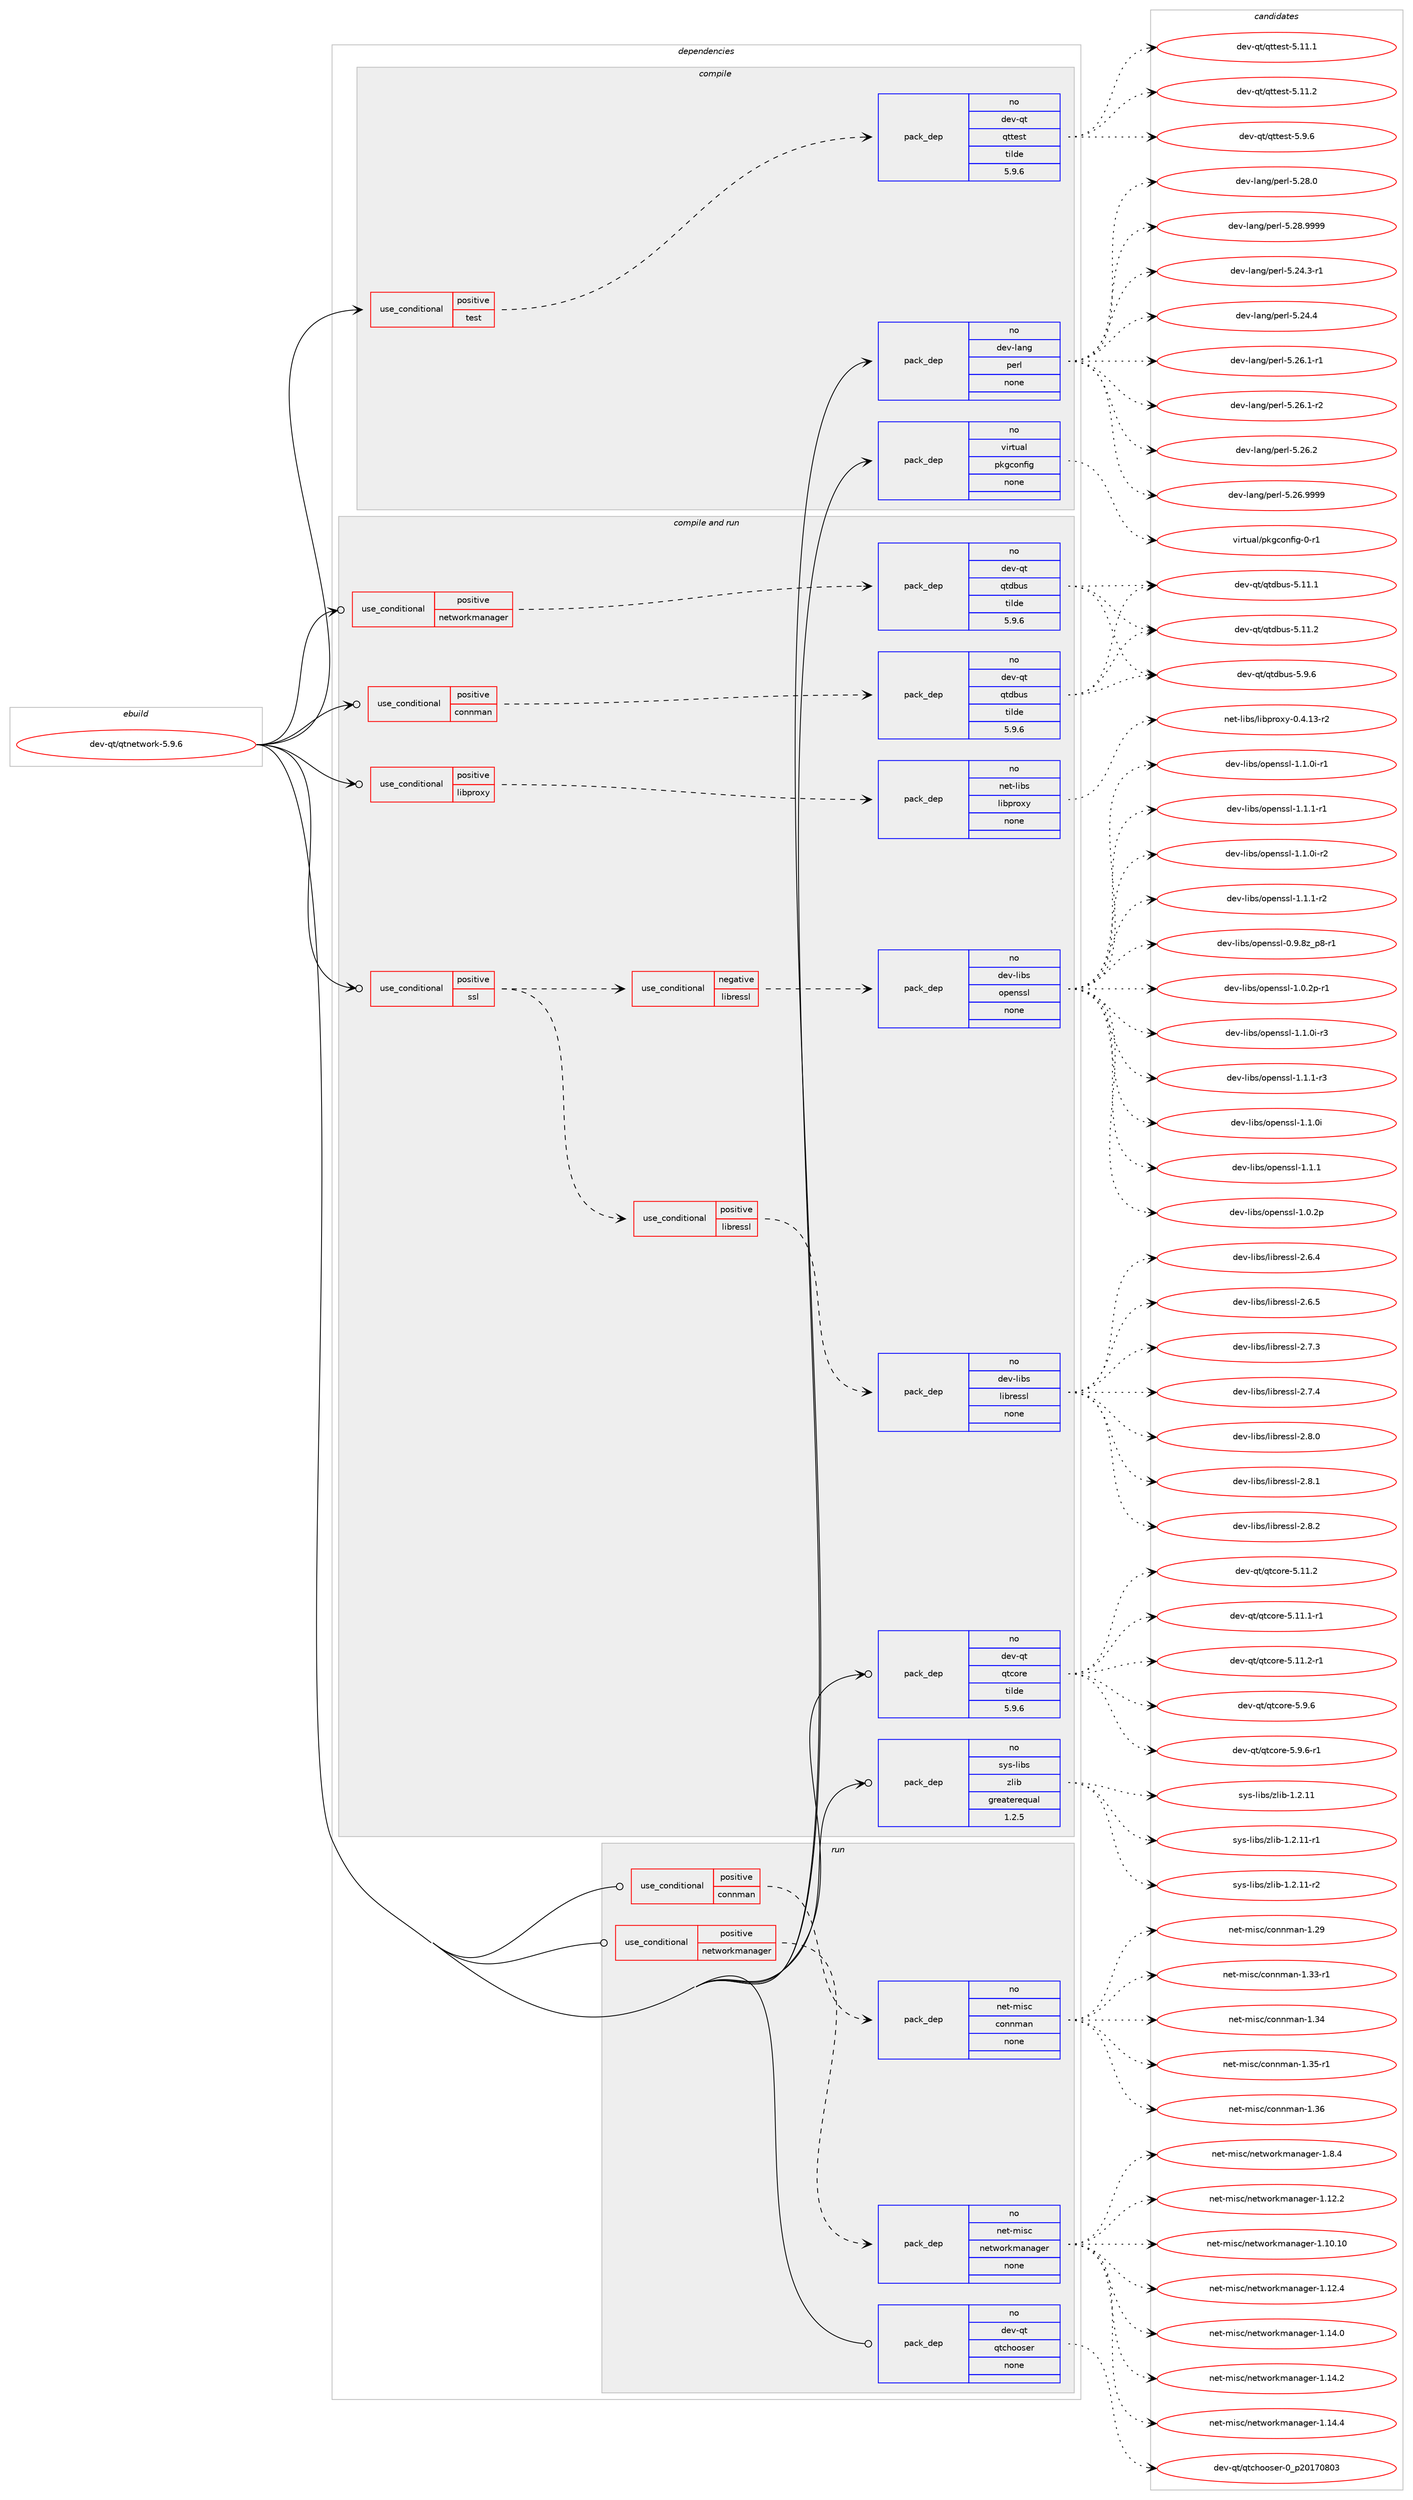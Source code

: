 digraph prolog {

# *************
# Graph options
# *************

newrank=true;
concentrate=true;
compound=true;
graph [rankdir=LR,fontname=Helvetica,fontsize=10,ranksep=1.5];#, ranksep=2.5, nodesep=0.2];
edge  [arrowhead=vee];
node  [fontname=Helvetica,fontsize=10];

# **********
# The ebuild
# **********

subgraph cluster_leftcol {
color=gray;
rank=same;
label=<<i>ebuild</i>>;
id [label="dev-qt/qtnetwork-5.9.6", color=red, width=4, href="../dev-qt/qtnetwork-5.9.6.svg"];
}

# ****************
# The dependencies
# ****************

subgraph cluster_midcol {
color=gray;
label=<<i>dependencies</i>>;
subgraph cluster_compile {
fillcolor="#eeeeee";
style=filled;
label=<<i>compile</i>>;
subgraph cond428 {
dependency2902 [label=<<TABLE BORDER="0" CELLBORDER="1" CELLSPACING="0" CELLPADDING="4"><TR><TD ROWSPAN="3" CELLPADDING="10">use_conditional</TD></TR><TR><TD>positive</TD></TR><TR><TD>test</TD></TR></TABLE>>, shape=none, color=red];
subgraph pack2383 {
dependency2903 [label=<<TABLE BORDER="0" CELLBORDER="1" CELLSPACING="0" CELLPADDING="4" WIDTH="220"><TR><TD ROWSPAN="6" CELLPADDING="30">pack_dep</TD></TR><TR><TD WIDTH="110">no</TD></TR><TR><TD>dev-qt</TD></TR><TR><TD>qttest</TD></TR><TR><TD>tilde</TD></TR><TR><TD>5.9.6</TD></TR></TABLE>>, shape=none, color=blue];
}
dependency2902:e -> dependency2903:w [weight=20,style="dashed",arrowhead="vee"];
}
id:e -> dependency2902:w [weight=20,style="solid",arrowhead="vee"];
subgraph pack2384 {
dependency2904 [label=<<TABLE BORDER="0" CELLBORDER="1" CELLSPACING="0" CELLPADDING="4" WIDTH="220"><TR><TD ROWSPAN="6" CELLPADDING="30">pack_dep</TD></TR><TR><TD WIDTH="110">no</TD></TR><TR><TD>dev-lang</TD></TR><TR><TD>perl</TD></TR><TR><TD>none</TD></TR><TR><TD></TD></TR></TABLE>>, shape=none, color=blue];
}
id:e -> dependency2904:w [weight=20,style="solid",arrowhead="vee"];
subgraph pack2385 {
dependency2905 [label=<<TABLE BORDER="0" CELLBORDER="1" CELLSPACING="0" CELLPADDING="4" WIDTH="220"><TR><TD ROWSPAN="6" CELLPADDING="30">pack_dep</TD></TR><TR><TD WIDTH="110">no</TD></TR><TR><TD>virtual</TD></TR><TR><TD>pkgconfig</TD></TR><TR><TD>none</TD></TR><TR><TD></TD></TR></TABLE>>, shape=none, color=blue];
}
id:e -> dependency2905:w [weight=20,style="solid",arrowhead="vee"];
}
subgraph cluster_compileandrun {
fillcolor="#eeeeee";
style=filled;
label=<<i>compile and run</i>>;
subgraph cond429 {
dependency2906 [label=<<TABLE BORDER="0" CELLBORDER="1" CELLSPACING="0" CELLPADDING="4"><TR><TD ROWSPAN="3" CELLPADDING="10">use_conditional</TD></TR><TR><TD>positive</TD></TR><TR><TD>connman</TD></TR></TABLE>>, shape=none, color=red];
subgraph pack2386 {
dependency2907 [label=<<TABLE BORDER="0" CELLBORDER="1" CELLSPACING="0" CELLPADDING="4" WIDTH="220"><TR><TD ROWSPAN="6" CELLPADDING="30">pack_dep</TD></TR><TR><TD WIDTH="110">no</TD></TR><TR><TD>dev-qt</TD></TR><TR><TD>qtdbus</TD></TR><TR><TD>tilde</TD></TR><TR><TD>5.9.6</TD></TR></TABLE>>, shape=none, color=blue];
}
dependency2906:e -> dependency2907:w [weight=20,style="dashed",arrowhead="vee"];
}
id:e -> dependency2906:w [weight=20,style="solid",arrowhead="odotvee"];
subgraph cond430 {
dependency2908 [label=<<TABLE BORDER="0" CELLBORDER="1" CELLSPACING="0" CELLPADDING="4"><TR><TD ROWSPAN="3" CELLPADDING="10">use_conditional</TD></TR><TR><TD>positive</TD></TR><TR><TD>libproxy</TD></TR></TABLE>>, shape=none, color=red];
subgraph pack2387 {
dependency2909 [label=<<TABLE BORDER="0" CELLBORDER="1" CELLSPACING="0" CELLPADDING="4" WIDTH="220"><TR><TD ROWSPAN="6" CELLPADDING="30">pack_dep</TD></TR><TR><TD WIDTH="110">no</TD></TR><TR><TD>net-libs</TD></TR><TR><TD>libproxy</TD></TR><TR><TD>none</TD></TR><TR><TD></TD></TR></TABLE>>, shape=none, color=blue];
}
dependency2908:e -> dependency2909:w [weight=20,style="dashed",arrowhead="vee"];
}
id:e -> dependency2908:w [weight=20,style="solid",arrowhead="odotvee"];
subgraph cond431 {
dependency2910 [label=<<TABLE BORDER="0" CELLBORDER="1" CELLSPACING="0" CELLPADDING="4"><TR><TD ROWSPAN="3" CELLPADDING="10">use_conditional</TD></TR><TR><TD>positive</TD></TR><TR><TD>networkmanager</TD></TR></TABLE>>, shape=none, color=red];
subgraph pack2388 {
dependency2911 [label=<<TABLE BORDER="0" CELLBORDER="1" CELLSPACING="0" CELLPADDING="4" WIDTH="220"><TR><TD ROWSPAN="6" CELLPADDING="30">pack_dep</TD></TR><TR><TD WIDTH="110">no</TD></TR><TR><TD>dev-qt</TD></TR><TR><TD>qtdbus</TD></TR><TR><TD>tilde</TD></TR><TR><TD>5.9.6</TD></TR></TABLE>>, shape=none, color=blue];
}
dependency2910:e -> dependency2911:w [weight=20,style="dashed",arrowhead="vee"];
}
id:e -> dependency2910:w [weight=20,style="solid",arrowhead="odotvee"];
subgraph cond432 {
dependency2912 [label=<<TABLE BORDER="0" CELLBORDER="1" CELLSPACING="0" CELLPADDING="4"><TR><TD ROWSPAN="3" CELLPADDING="10">use_conditional</TD></TR><TR><TD>positive</TD></TR><TR><TD>ssl</TD></TR></TABLE>>, shape=none, color=red];
subgraph cond433 {
dependency2913 [label=<<TABLE BORDER="0" CELLBORDER="1" CELLSPACING="0" CELLPADDING="4"><TR><TD ROWSPAN="3" CELLPADDING="10">use_conditional</TD></TR><TR><TD>negative</TD></TR><TR><TD>libressl</TD></TR></TABLE>>, shape=none, color=red];
subgraph pack2389 {
dependency2914 [label=<<TABLE BORDER="0" CELLBORDER="1" CELLSPACING="0" CELLPADDING="4" WIDTH="220"><TR><TD ROWSPAN="6" CELLPADDING="30">pack_dep</TD></TR><TR><TD WIDTH="110">no</TD></TR><TR><TD>dev-libs</TD></TR><TR><TD>openssl</TD></TR><TR><TD>none</TD></TR><TR><TD></TD></TR></TABLE>>, shape=none, color=blue];
}
dependency2913:e -> dependency2914:w [weight=20,style="dashed",arrowhead="vee"];
}
dependency2912:e -> dependency2913:w [weight=20,style="dashed",arrowhead="vee"];
subgraph cond434 {
dependency2915 [label=<<TABLE BORDER="0" CELLBORDER="1" CELLSPACING="0" CELLPADDING="4"><TR><TD ROWSPAN="3" CELLPADDING="10">use_conditional</TD></TR><TR><TD>positive</TD></TR><TR><TD>libressl</TD></TR></TABLE>>, shape=none, color=red];
subgraph pack2390 {
dependency2916 [label=<<TABLE BORDER="0" CELLBORDER="1" CELLSPACING="0" CELLPADDING="4" WIDTH="220"><TR><TD ROWSPAN="6" CELLPADDING="30">pack_dep</TD></TR><TR><TD WIDTH="110">no</TD></TR><TR><TD>dev-libs</TD></TR><TR><TD>libressl</TD></TR><TR><TD>none</TD></TR><TR><TD></TD></TR></TABLE>>, shape=none, color=blue];
}
dependency2915:e -> dependency2916:w [weight=20,style="dashed",arrowhead="vee"];
}
dependency2912:e -> dependency2915:w [weight=20,style="dashed",arrowhead="vee"];
}
id:e -> dependency2912:w [weight=20,style="solid",arrowhead="odotvee"];
subgraph pack2391 {
dependency2917 [label=<<TABLE BORDER="0" CELLBORDER="1" CELLSPACING="0" CELLPADDING="4" WIDTH="220"><TR><TD ROWSPAN="6" CELLPADDING="30">pack_dep</TD></TR><TR><TD WIDTH="110">no</TD></TR><TR><TD>dev-qt</TD></TR><TR><TD>qtcore</TD></TR><TR><TD>tilde</TD></TR><TR><TD>5.9.6</TD></TR></TABLE>>, shape=none, color=blue];
}
id:e -> dependency2917:w [weight=20,style="solid",arrowhead="odotvee"];
subgraph pack2392 {
dependency2918 [label=<<TABLE BORDER="0" CELLBORDER="1" CELLSPACING="0" CELLPADDING="4" WIDTH="220"><TR><TD ROWSPAN="6" CELLPADDING="30">pack_dep</TD></TR><TR><TD WIDTH="110">no</TD></TR><TR><TD>sys-libs</TD></TR><TR><TD>zlib</TD></TR><TR><TD>greaterequal</TD></TR><TR><TD>1.2.5</TD></TR></TABLE>>, shape=none, color=blue];
}
id:e -> dependency2918:w [weight=20,style="solid",arrowhead="odotvee"];
}
subgraph cluster_run {
fillcolor="#eeeeee";
style=filled;
label=<<i>run</i>>;
subgraph cond435 {
dependency2919 [label=<<TABLE BORDER="0" CELLBORDER="1" CELLSPACING="0" CELLPADDING="4"><TR><TD ROWSPAN="3" CELLPADDING="10">use_conditional</TD></TR><TR><TD>positive</TD></TR><TR><TD>connman</TD></TR></TABLE>>, shape=none, color=red];
subgraph pack2393 {
dependency2920 [label=<<TABLE BORDER="0" CELLBORDER="1" CELLSPACING="0" CELLPADDING="4" WIDTH="220"><TR><TD ROWSPAN="6" CELLPADDING="30">pack_dep</TD></TR><TR><TD WIDTH="110">no</TD></TR><TR><TD>net-misc</TD></TR><TR><TD>connman</TD></TR><TR><TD>none</TD></TR><TR><TD></TD></TR></TABLE>>, shape=none, color=blue];
}
dependency2919:e -> dependency2920:w [weight=20,style="dashed",arrowhead="vee"];
}
id:e -> dependency2919:w [weight=20,style="solid",arrowhead="odot"];
subgraph cond436 {
dependency2921 [label=<<TABLE BORDER="0" CELLBORDER="1" CELLSPACING="0" CELLPADDING="4"><TR><TD ROWSPAN="3" CELLPADDING="10">use_conditional</TD></TR><TR><TD>positive</TD></TR><TR><TD>networkmanager</TD></TR></TABLE>>, shape=none, color=red];
subgraph pack2394 {
dependency2922 [label=<<TABLE BORDER="0" CELLBORDER="1" CELLSPACING="0" CELLPADDING="4" WIDTH="220"><TR><TD ROWSPAN="6" CELLPADDING="30">pack_dep</TD></TR><TR><TD WIDTH="110">no</TD></TR><TR><TD>net-misc</TD></TR><TR><TD>networkmanager</TD></TR><TR><TD>none</TD></TR><TR><TD></TD></TR></TABLE>>, shape=none, color=blue];
}
dependency2921:e -> dependency2922:w [weight=20,style="dashed",arrowhead="vee"];
}
id:e -> dependency2921:w [weight=20,style="solid",arrowhead="odot"];
subgraph pack2395 {
dependency2923 [label=<<TABLE BORDER="0" CELLBORDER="1" CELLSPACING="0" CELLPADDING="4" WIDTH="220"><TR><TD ROWSPAN="6" CELLPADDING="30">pack_dep</TD></TR><TR><TD WIDTH="110">no</TD></TR><TR><TD>dev-qt</TD></TR><TR><TD>qtchooser</TD></TR><TR><TD>none</TD></TR><TR><TD></TD></TR></TABLE>>, shape=none, color=blue];
}
id:e -> dependency2923:w [weight=20,style="solid",arrowhead="odot"];
}
}

# **************
# The candidates
# **************

subgraph cluster_choices {
rank=same;
color=gray;
label=<<i>candidates</i>>;

subgraph choice2383 {
color=black;
nodesep=1;
choice100101118451131164711311611610111511645534649494649 [label="dev-qt/qttest-5.11.1", color=red, width=4,href="../dev-qt/qttest-5.11.1.svg"];
choice100101118451131164711311611610111511645534649494650 [label="dev-qt/qttest-5.11.2", color=red, width=4,href="../dev-qt/qttest-5.11.2.svg"];
choice1001011184511311647113116116101115116455346574654 [label="dev-qt/qttest-5.9.6", color=red, width=4,href="../dev-qt/qttest-5.9.6.svg"];
dependency2903:e -> choice100101118451131164711311611610111511645534649494649:w [style=dotted,weight="100"];
dependency2903:e -> choice100101118451131164711311611610111511645534649494650:w [style=dotted,weight="100"];
dependency2903:e -> choice1001011184511311647113116116101115116455346574654:w [style=dotted,weight="100"];
}
subgraph choice2384 {
color=black;
nodesep=1;
choice100101118451089711010347112101114108455346505246514511449 [label="dev-lang/perl-5.24.3-r1", color=red, width=4,href="../dev-lang/perl-5.24.3-r1.svg"];
choice10010111845108971101034711210111410845534650524652 [label="dev-lang/perl-5.24.4", color=red, width=4,href="../dev-lang/perl-5.24.4.svg"];
choice100101118451089711010347112101114108455346505446494511449 [label="dev-lang/perl-5.26.1-r1", color=red, width=4,href="../dev-lang/perl-5.26.1-r1.svg"];
choice100101118451089711010347112101114108455346505446494511450 [label="dev-lang/perl-5.26.1-r2", color=red, width=4,href="../dev-lang/perl-5.26.1-r2.svg"];
choice10010111845108971101034711210111410845534650544650 [label="dev-lang/perl-5.26.2", color=red, width=4,href="../dev-lang/perl-5.26.2.svg"];
choice10010111845108971101034711210111410845534650544657575757 [label="dev-lang/perl-5.26.9999", color=red, width=4,href="../dev-lang/perl-5.26.9999.svg"];
choice10010111845108971101034711210111410845534650564648 [label="dev-lang/perl-5.28.0", color=red, width=4,href="../dev-lang/perl-5.28.0.svg"];
choice10010111845108971101034711210111410845534650564657575757 [label="dev-lang/perl-5.28.9999", color=red, width=4,href="../dev-lang/perl-5.28.9999.svg"];
dependency2904:e -> choice100101118451089711010347112101114108455346505246514511449:w [style=dotted,weight="100"];
dependency2904:e -> choice10010111845108971101034711210111410845534650524652:w [style=dotted,weight="100"];
dependency2904:e -> choice100101118451089711010347112101114108455346505446494511449:w [style=dotted,weight="100"];
dependency2904:e -> choice100101118451089711010347112101114108455346505446494511450:w [style=dotted,weight="100"];
dependency2904:e -> choice10010111845108971101034711210111410845534650544650:w [style=dotted,weight="100"];
dependency2904:e -> choice10010111845108971101034711210111410845534650544657575757:w [style=dotted,weight="100"];
dependency2904:e -> choice10010111845108971101034711210111410845534650564648:w [style=dotted,weight="100"];
dependency2904:e -> choice10010111845108971101034711210111410845534650564657575757:w [style=dotted,weight="100"];
}
subgraph choice2385 {
color=black;
nodesep=1;
choice11810511411611797108471121071039911111010210510345484511449 [label="virtual/pkgconfig-0-r1", color=red, width=4,href="../virtual/pkgconfig-0-r1.svg"];
dependency2905:e -> choice11810511411611797108471121071039911111010210510345484511449:w [style=dotted,weight="100"];
}
subgraph choice2386 {
color=black;
nodesep=1;
choice10010111845113116471131161009811711545534649494649 [label="dev-qt/qtdbus-5.11.1", color=red, width=4,href="../dev-qt/qtdbus-5.11.1.svg"];
choice10010111845113116471131161009811711545534649494650 [label="dev-qt/qtdbus-5.11.2", color=red, width=4,href="../dev-qt/qtdbus-5.11.2.svg"];
choice100101118451131164711311610098117115455346574654 [label="dev-qt/qtdbus-5.9.6", color=red, width=4,href="../dev-qt/qtdbus-5.9.6.svg"];
dependency2907:e -> choice10010111845113116471131161009811711545534649494649:w [style=dotted,weight="100"];
dependency2907:e -> choice10010111845113116471131161009811711545534649494650:w [style=dotted,weight="100"];
dependency2907:e -> choice100101118451131164711311610098117115455346574654:w [style=dotted,weight="100"];
}
subgraph choice2387 {
color=black;
nodesep=1;
choice11010111645108105981154710810598112114111120121454846524649514511450 [label="net-libs/libproxy-0.4.13-r2", color=red, width=4,href="../net-libs/libproxy-0.4.13-r2.svg"];
dependency2909:e -> choice11010111645108105981154710810598112114111120121454846524649514511450:w [style=dotted,weight="100"];
}
subgraph choice2388 {
color=black;
nodesep=1;
choice10010111845113116471131161009811711545534649494649 [label="dev-qt/qtdbus-5.11.1", color=red, width=4,href="../dev-qt/qtdbus-5.11.1.svg"];
choice10010111845113116471131161009811711545534649494650 [label="dev-qt/qtdbus-5.11.2", color=red, width=4,href="../dev-qt/qtdbus-5.11.2.svg"];
choice100101118451131164711311610098117115455346574654 [label="dev-qt/qtdbus-5.9.6", color=red, width=4,href="../dev-qt/qtdbus-5.9.6.svg"];
dependency2911:e -> choice10010111845113116471131161009811711545534649494649:w [style=dotted,weight="100"];
dependency2911:e -> choice10010111845113116471131161009811711545534649494650:w [style=dotted,weight="100"];
dependency2911:e -> choice100101118451131164711311610098117115455346574654:w [style=dotted,weight="100"];
}
subgraph choice2389 {
color=black;
nodesep=1;
choice100101118451081059811547111112101110115115108454946494648105 [label="dev-libs/openssl-1.1.0i", color=red, width=4,href="../dev-libs/openssl-1.1.0i.svg"];
choice100101118451081059811547111112101110115115108454946494649 [label="dev-libs/openssl-1.1.1", color=red, width=4,href="../dev-libs/openssl-1.1.1.svg"];
choice100101118451081059811547111112101110115115108454946484650112 [label="dev-libs/openssl-1.0.2p", color=red, width=4,href="../dev-libs/openssl-1.0.2p.svg"];
choice1001011184510810598115471111121011101151151084549464946481054511449 [label="dev-libs/openssl-1.1.0i-r1", color=red, width=4,href="../dev-libs/openssl-1.1.0i-r1.svg"];
choice1001011184510810598115471111121011101151151084549464946494511449 [label="dev-libs/openssl-1.1.1-r1", color=red, width=4,href="../dev-libs/openssl-1.1.1-r1.svg"];
choice1001011184510810598115471111121011101151151084549464946481054511450 [label="dev-libs/openssl-1.1.0i-r2", color=red, width=4,href="../dev-libs/openssl-1.1.0i-r2.svg"];
choice1001011184510810598115471111121011101151151084549464946494511450 [label="dev-libs/openssl-1.1.1-r2", color=red, width=4,href="../dev-libs/openssl-1.1.1-r2.svg"];
choice10010111845108105981154711111210111011511510845484657465612295112564511449 [label="dev-libs/openssl-0.9.8z_p8-r1", color=red, width=4,href="../dev-libs/openssl-0.9.8z_p8-r1.svg"];
choice1001011184510810598115471111121011101151151084549464846501124511449 [label="dev-libs/openssl-1.0.2p-r1", color=red, width=4,href="../dev-libs/openssl-1.0.2p-r1.svg"];
choice1001011184510810598115471111121011101151151084549464946481054511451 [label="dev-libs/openssl-1.1.0i-r3", color=red, width=4,href="../dev-libs/openssl-1.1.0i-r3.svg"];
choice1001011184510810598115471111121011101151151084549464946494511451 [label="dev-libs/openssl-1.1.1-r3", color=red, width=4,href="../dev-libs/openssl-1.1.1-r3.svg"];
dependency2914:e -> choice100101118451081059811547111112101110115115108454946494648105:w [style=dotted,weight="100"];
dependency2914:e -> choice100101118451081059811547111112101110115115108454946494649:w [style=dotted,weight="100"];
dependency2914:e -> choice100101118451081059811547111112101110115115108454946484650112:w [style=dotted,weight="100"];
dependency2914:e -> choice1001011184510810598115471111121011101151151084549464946481054511449:w [style=dotted,weight="100"];
dependency2914:e -> choice1001011184510810598115471111121011101151151084549464946494511449:w [style=dotted,weight="100"];
dependency2914:e -> choice1001011184510810598115471111121011101151151084549464946481054511450:w [style=dotted,weight="100"];
dependency2914:e -> choice1001011184510810598115471111121011101151151084549464946494511450:w [style=dotted,weight="100"];
dependency2914:e -> choice10010111845108105981154711111210111011511510845484657465612295112564511449:w [style=dotted,weight="100"];
dependency2914:e -> choice1001011184510810598115471111121011101151151084549464846501124511449:w [style=dotted,weight="100"];
dependency2914:e -> choice1001011184510810598115471111121011101151151084549464946481054511451:w [style=dotted,weight="100"];
dependency2914:e -> choice1001011184510810598115471111121011101151151084549464946494511451:w [style=dotted,weight="100"];
}
subgraph choice2390 {
color=black;
nodesep=1;
choice10010111845108105981154710810598114101115115108455046544652 [label="dev-libs/libressl-2.6.4", color=red, width=4,href="../dev-libs/libressl-2.6.4.svg"];
choice10010111845108105981154710810598114101115115108455046544653 [label="dev-libs/libressl-2.6.5", color=red, width=4,href="../dev-libs/libressl-2.6.5.svg"];
choice10010111845108105981154710810598114101115115108455046554651 [label="dev-libs/libressl-2.7.3", color=red, width=4,href="../dev-libs/libressl-2.7.3.svg"];
choice10010111845108105981154710810598114101115115108455046554652 [label="dev-libs/libressl-2.7.4", color=red, width=4,href="../dev-libs/libressl-2.7.4.svg"];
choice10010111845108105981154710810598114101115115108455046564648 [label="dev-libs/libressl-2.8.0", color=red, width=4,href="../dev-libs/libressl-2.8.0.svg"];
choice10010111845108105981154710810598114101115115108455046564649 [label="dev-libs/libressl-2.8.1", color=red, width=4,href="../dev-libs/libressl-2.8.1.svg"];
choice10010111845108105981154710810598114101115115108455046564650 [label="dev-libs/libressl-2.8.2", color=red, width=4,href="../dev-libs/libressl-2.8.2.svg"];
dependency2916:e -> choice10010111845108105981154710810598114101115115108455046544652:w [style=dotted,weight="100"];
dependency2916:e -> choice10010111845108105981154710810598114101115115108455046544653:w [style=dotted,weight="100"];
dependency2916:e -> choice10010111845108105981154710810598114101115115108455046554651:w [style=dotted,weight="100"];
dependency2916:e -> choice10010111845108105981154710810598114101115115108455046554652:w [style=dotted,weight="100"];
dependency2916:e -> choice10010111845108105981154710810598114101115115108455046564648:w [style=dotted,weight="100"];
dependency2916:e -> choice10010111845108105981154710810598114101115115108455046564649:w [style=dotted,weight="100"];
dependency2916:e -> choice10010111845108105981154710810598114101115115108455046564650:w [style=dotted,weight="100"];
}
subgraph choice2391 {
color=black;
nodesep=1;
choice10010111845113116471131169911111410145534649494650 [label="dev-qt/qtcore-5.11.2", color=red, width=4,href="../dev-qt/qtcore-5.11.2.svg"];
choice100101118451131164711311699111114101455346494946494511449 [label="dev-qt/qtcore-5.11.1-r1", color=red, width=4,href="../dev-qt/qtcore-5.11.1-r1.svg"];
choice100101118451131164711311699111114101455346494946504511449 [label="dev-qt/qtcore-5.11.2-r1", color=red, width=4,href="../dev-qt/qtcore-5.11.2-r1.svg"];
choice100101118451131164711311699111114101455346574654 [label="dev-qt/qtcore-5.9.6", color=red, width=4,href="../dev-qt/qtcore-5.9.6.svg"];
choice1001011184511311647113116991111141014553465746544511449 [label="dev-qt/qtcore-5.9.6-r1", color=red, width=4,href="../dev-qt/qtcore-5.9.6-r1.svg"];
dependency2917:e -> choice10010111845113116471131169911111410145534649494650:w [style=dotted,weight="100"];
dependency2917:e -> choice100101118451131164711311699111114101455346494946494511449:w [style=dotted,weight="100"];
dependency2917:e -> choice100101118451131164711311699111114101455346494946504511449:w [style=dotted,weight="100"];
dependency2917:e -> choice100101118451131164711311699111114101455346574654:w [style=dotted,weight="100"];
dependency2917:e -> choice1001011184511311647113116991111141014553465746544511449:w [style=dotted,weight="100"];
}
subgraph choice2392 {
color=black;
nodesep=1;
choice1151211154510810598115471221081059845494650464949 [label="sys-libs/zlib-1.2.11", color=red, width=4,href="../sys-libs/zlib-1.2.11.svg"];
choice11512111545108105981154712210810598454946504649494511449 [label="sys-libs/zlib-1.2.11-r1", color=red, width=4,href="../sys-libs/zlib-1.2.11-r1.svg"];
choice11512111545108105981154712210810598454946504649494511450 [label="sys-libs/zlib-1.2.11-r2", color=red, width=4,href="../sys-libs/zlib-1.2.11-r2.svg"];
dependency2918:e -> choice1151211154510810598115471221081059845494650464949:w [style=dotted,weight="100"];
dependency2918:e -> choice11512111545108105981154712210810598454946504649494511449:w [style=dotted,weight="100"];
dependency2918:e -> choice11512111545108105981154712210810598454946504649494511450:w [style=dotted,weight="100"];
}
subgraph choice2393 {
color=black;
nodesep=1;
choice11010111645109105115994799111110110109971104549465057 [label="net-misc/connman-1.29", color=red, width=4,href="../net-misc/connman-1.29.svg"];
choice110101116451091051159947991111101101099711045494651514511449 [label="net-misc/connman-1.33-r1", color=red, width=4,href="../net-misc/connman-1.33-r1.svg"];
choice11010111645109105115994799111110110109971104549465152 [label="net-misc/connman-1.34", color=red, width=4,href="../net-misc/connman-1.34.svg"];
choice110101116451091051159947991111101101099711045494651534511449 [label="net-misc/connman-1.35-r1", color=red, width=4,href="../net-misc/connman-1.35-r1.svg"];
choice11010111645109105115994799111110110109971104549465154 [label="net-misc/connman-1.36", color=red, width=4,href="../net-misc/connman-1.36.svg"];
dependency2920:e -> choice11010111645109105115994799111110110109971104549465057:w [style=dotted,weight="100"];
dependency2920:e -> choice110101116451091051159947991111101101099711045494651514511449:w [style=dotted,weight="100"];
dependency2920:e -> choice11010111645109105115994799111110110109971104549465152:w [style=dotted,weight="100"];
dependency2920:e -> choice110101116451091051159947991111101101099711045494651534511449:w [style=dotted,weight="100"];
dependency2920:e -> choice11010111645109105115994799111110110109971104549465154:w [style=dotted,weight="100"];
}
subgraph choice2394 {
color=black;
nodesep=1;
choice110101116451091051159947110101116119111114107109971109710310111445494649504650 [label="net-misc/networkmanager-1.12.2", color=red, width=4,href="../net-misc/networkmanager-1.12.2.svg"];
choice11010111645109105115994711010111611911111410710997110971031011144549464948464948 [label="net-misc/networkmanager-1.10.10", color=red, width=4,href="../net-misc/networkmanager-1.10.10.svg"];
choice110101116451091051159947110101116119111114107109971109710310111445494649504652 [label="net-misc/networkmanager-1.12.4", color=red, width=4,href="../net-misc/networkmanager-1.12.4.svg"];
choice110101116451091051159947110101116119111114107109971109710310111445494649524648 [label="net-misc/networkmanager-1.14.0", color=red, width=4,href="../net-misc/networkmanager-1.14.0.svg"];
choice110101116451091051159947110101116119111114107109971109710310111445494649524650 [label="net-misc/networkmanager-1.14.2", color=red, width=4,href="../net-misc/networkmanager-1.14.2.svg"];
choice110101116451091051159947110101116119111114107109971109710310111445494649524652 [label="net-misc/networkmanager-1.14.4", color=red, width=4,href="../net-misc/networkmanager-1.14.4.svg"];
choice1101011164510910511599471101011161191111141071099711097103101114454946564652 [label="net-misc/networkmanager-1.8.4", color=red, width=4,href="../net-misc/networkmanager-1.8.4.svg"];
dependency2922:e -> choice110101116451091051159947110101116119111114107109971109710310111445494649504650:w [style=dotted,weight="100"];
dependency2922:e -> choice11010111645109105115994711010111611911111410710997110971031011144549464948464948:w [style=dotted,weight="100"];
dependency2922:e -> choice110101116451091051159947110101116119111114107109971109710310111445494649504652:w [style=dotted,weight="100"];
dependency2922:e -> choice110101116451091051159947110101116119111114107109971109710310111445494649524648:w [style=dotted,weight="100"];
dependency2922:e -> choice110101116451091051159947110101116119111114107109971109710310111445494649524650:w [style=dotted,weight="100"];
dependency2922:e -> choice110101116451091051159947110101116119111114107109971109710310111445494649524652:w [style=dotted,weight="100"];
dependency2922:e -> choice1101011164510910511599471101011161191111141071099711097103101114454946564652:w [style=dotted,weight="100"];
}
subgraph choice2395 {
color=black;
nodesep=1;
choice1001011184511311647113116991041111111151011144548951125048495548564851 [label="dev-qt/qtchooser-0_p20170803", color=red, width=4,href="../dev-qt/qtchooser-0_p20170803.svg"];
dependency2923:e -> choice1001011184511311647113116991041111111151011144548951125048495548564851:w [style=dotted,weight="100"];
}
}

}
